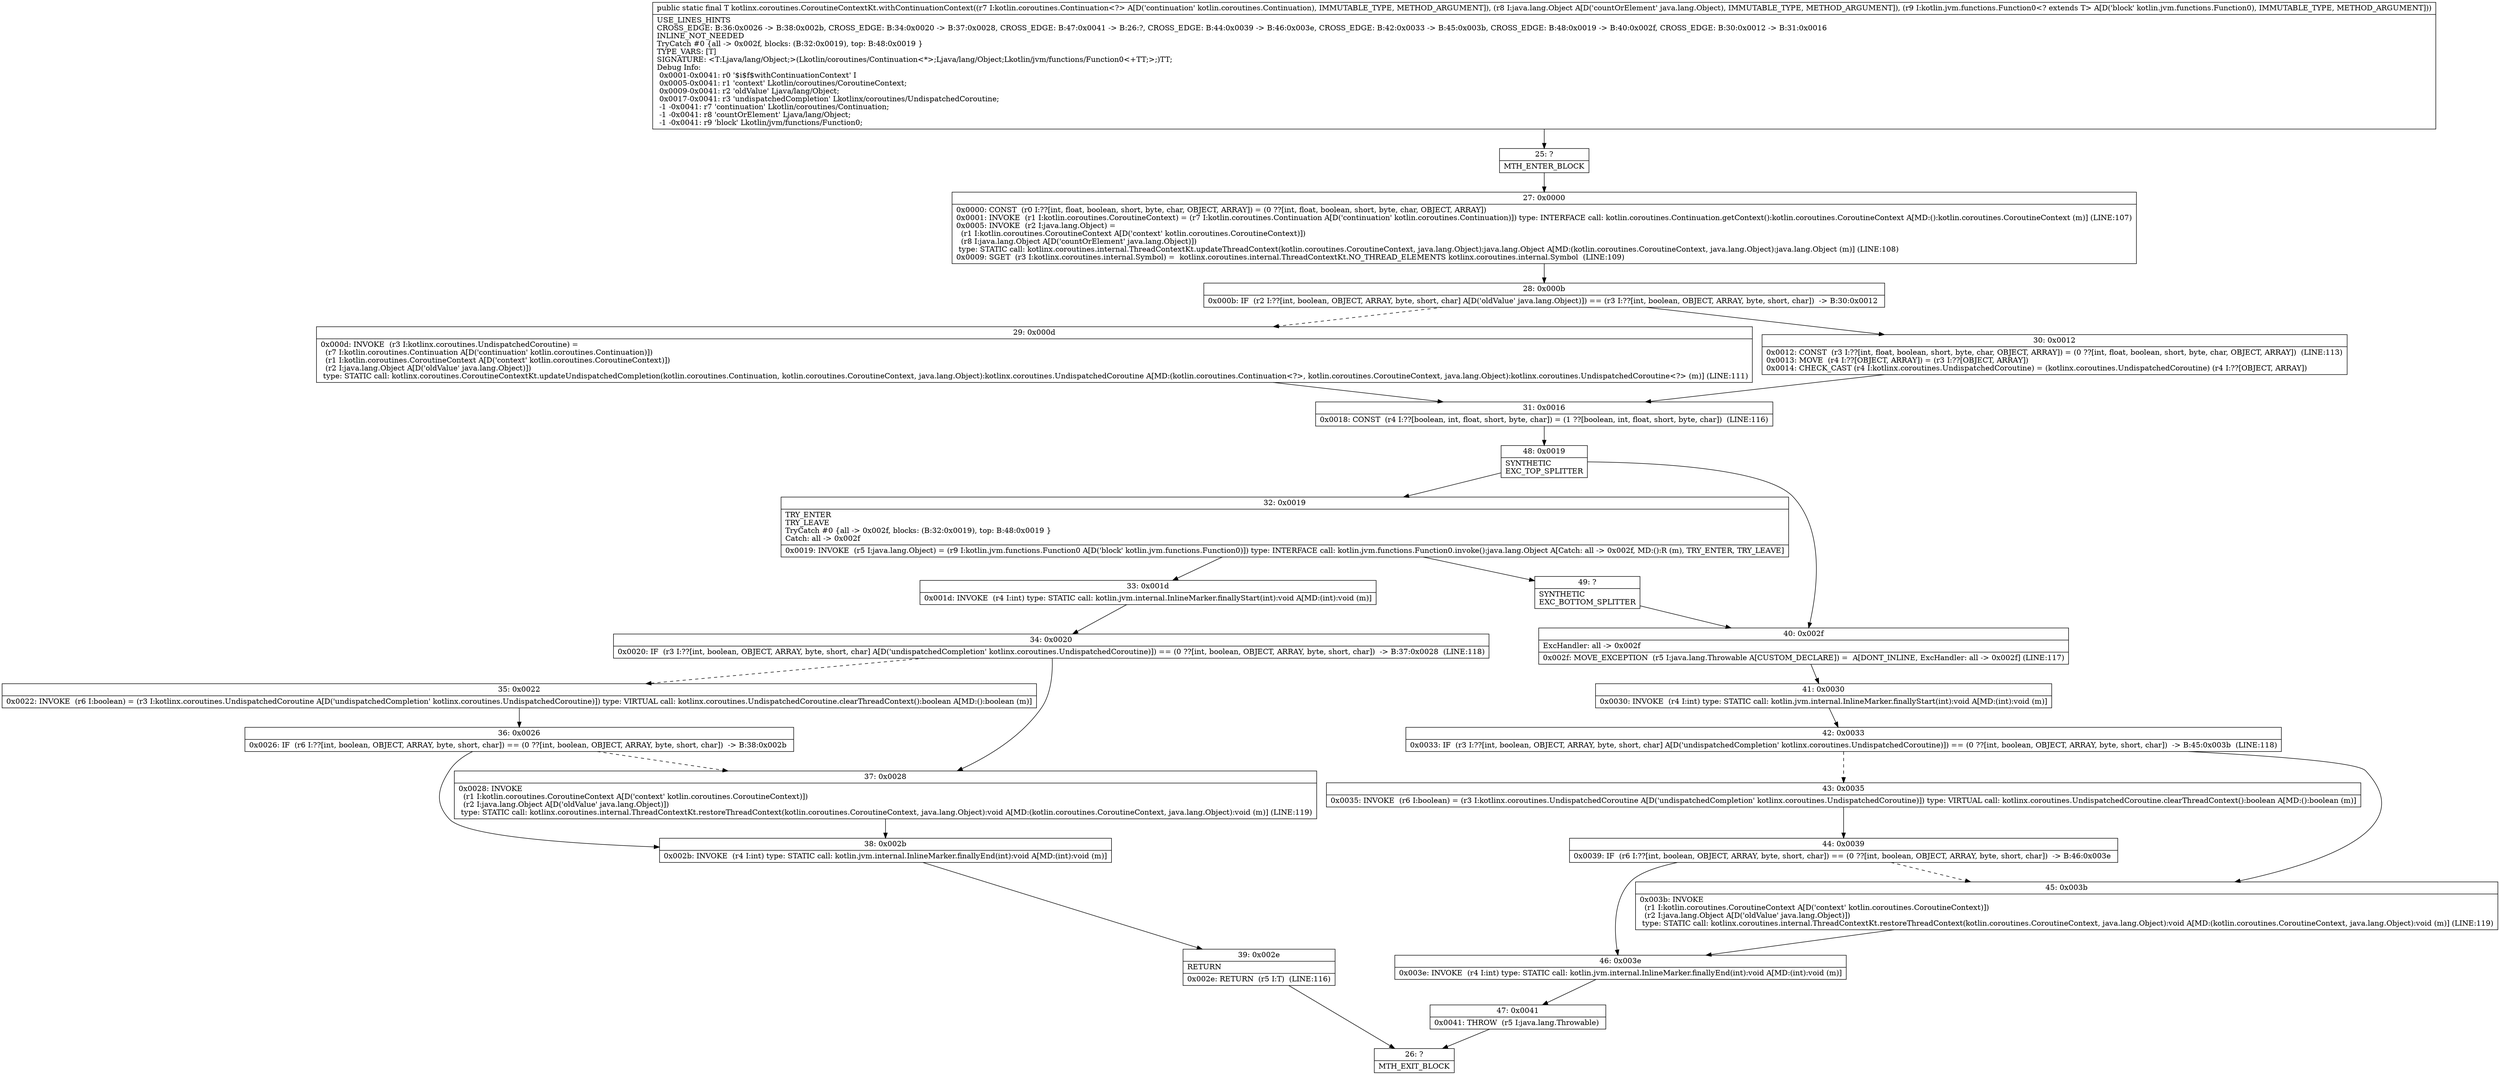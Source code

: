 digraph "CFG forkotlinx.coroutines.CoroutineContextKt.withContinuationContext(Lkotlin\/coroutines\/Continuation;Ljava\/lang\/Object;Lkotlin\/jvm\/functions\/Function0;)Ljava\/lang\/Object;" {
Node_25 [shape=record,label="{25\:\ ?|MTH_ENTER_BLOCK\l}"];
Node_27 [shape=record,label="{27\:\ 0x0000|0x0000: CONST  (r0 I:??[int, float, boolean, short, byte, char, OBJECT, ARRAY]) = (0 ??[int, float, boolean, short, byte, char, OBJECT, ARRAY]) \l0x0001: INVOKE  (r1 I:kotlin.coroutines.CoroutineContext) = (r7 I:kotlin.coroutines.Continuation A[D('continuation' kotlin.coroutines.Continuation)]) type: INTERFACE call: kotlin.coroutines.Continuation.getContext():kotlin.coroutines.CoroutineContext A[MD:():kotlin.coroutines.CoroutineContext (m)] (LINE:107)\l0x0005: INVOKE  (r2 I:java.lang.Object) = \l  (r1 I:kotlin.coroutines.CoroutineContext A[D('context' kotlin.coroutines.CoroutineContext)])\l  (r8 I:java.lang.Object A[D('countOrElement' java.lang.Object)])\l type: STATIC call: kotlinx.coroutines.internal.ThreadContextKt.updateThreadContext(kotlin.coroutines.CoroutineContext, java.lang.Object):java.lang.Object A[MD:(kotlin.coroutines.CoroutineContext, java.lang.Object):java.lang.Object (m)] (LINE:108)\l0x0009: SGET  (r3 I:kotlinx.coroutines.internal.Symbol) =  kotlinx.coroutines.internal.ThreadContextKt.NO_THREAD_ELEMENTS kotlinx.coroutines.internal.Symbol  (LINE:109)\l}"];
Node_28 [shape=record,label="{28\:\ 0x000b|0x000b: IF  (r2 I:??[int, boolean, OBJECT, ARRAY, byte, short, char] A[D('oldValue' java.lang.Object)]) == (r3 I:??[int, boolean, OBJECT, ARRAY, byte, short, char])  \-\> B:30:0x0012 \l}"];
Node_29 [shape=record,label="{29\:\ 0x000d|0x000d: INVOKE  (r3 I:kotlinx.coroutines.UndispatchedCoroutine) = \l  (r7 I:kotlin.coroutines.Continuation A[D('continuation' kotlin.coroutines.Continuation)])\l  (r1 I:kotlin.coroutines.CoroutineContext A[D('context' kotlin.coroutines.CoroutineContext)])\l  (r2 I:java.lang.Object A[D('oldValue' java.lang.Object)])\l type: STATIC call: kotlinx.coroutines.CoroutineContextKt.updateUndispatchedCompletion(kotlin.coroutines.Continuation, kotlin.coroutines.CoroutineContext, java.lang.Object):kotlinx.coroutines.UndispatchedCoroutine A[MD:(kotlin.coroutines.Continuation\<?\>, kotlin.coroutines.CoroutineContext, java.lang.Object):kotlinx.coroutines.UndispatchedCoroutine\<?\> (m)] (LINE:111)\l}"];
Node_31 [shape=record,label="{31\:\ 0x0016|0x0018: CONST  (r4 I:??[boolean, int, float, short, byte, char]) = (1 ??[boolean, int, float, short, byte, char])  (LINE:116)\l}"];
Node_48 [shape=record,label="{48\:\ 0x0019|SYNTHETIC\lEXC_TOP_SPLITTER\l}"];
Node_32 [shape=record,label="{32\:\ 0x0019|TRY_ENTER\lTRY_LEAVE\lTryCatch #0 \{all \-\> 0x002f, blocks: (B:32:0x0019), top: B:48:0x0019 \}\lCatch: all \-\> 0x002f\l|0x0019: INVOKE  (r5 I:java.lang.Object) = (r9 I:kotlin.jvm.functions.Function0 A[D('block' kotlin.jvm.functions.Function0)]) type: INTERFACE call: kotlin.jvm.functions.Function0.invoke():java.lang.Object A[Catch: all \-\> 0x002f, MD:():R (m), TRY_ENTER, TRY_LEAVE]\l}"];
Node_33 [shape=record,label="{33\:\ 0x001d|0x001d: INVOKE  (r4 I:int) type: STATIC call: kotlin.jvm.internal.InlineMarker.finallyStart(int):void A[MD:(int):void (m)]\l}"];
Node_34 [shape=record,label="{34\:\ 0x0020|0x0020: IF  (r3 I:??[int, boolean, OBJECT, ARRAY, byte, short, char] A[D('undispatchedCompletion' kotlinx.coroutines.UndispatchedCoroutine)]) == (0 ??[int, boolean, OBJECT, ARRAY, byte, short, char])  \-\> B:37:0x0028  (LINE:118)\l}"];
Node_35 [shape=record,label="{35\:\ 0x0022|0x0022: INVOKE  (r6 I:boolean) = (r3 I:kotlinx.coroutines.UndispatchedCoroutine A[D('undispatchedCompletion' kotlinx.coroutines.UndispatchedCoroutine)]) type: VIRTUAL call: kotlinx.coroutines.UndispatchedCoroutine.clearThreadContext():boolean A[MD:():boolean (m)]\l}"];
Node_36 [shape=record,label="{36\:\ 0x0026|0x0026: IF  (r6 I:??[int, boolean, OBJECT, ARRAY, byte, short, char]) == (0 ??[int, boolean, OBJECT, ARRAY, byte, short, char])  \-\> B:38:0x002b \l}"];
Node_38 [shape=record,label="{38\:\ 0x002b|0x002b: INVOKE  (r4 I:int) type: STATIC call: kotlin.jvm.internal.InlineMarker.finallyEnd(int):void A[MD:(int):void (m)]\l}"];
Node_39 [shape=record,label="{39\:\ 0x002e|RETURN\l|0x002e: RETURN  (r5 I:T)  (LINE:116)\l}"];
Node_26 [shape=record,label="{26\:\ ?|MTH_EXIT_BLOCK\l}"];
Node_37 [shape=record,label="{37\:\ 0x0028|0x0028: INVOKE  \l  (r1 I:kotlin.coroutines.CoroutineContext A[D('context' kotlin.coroutines.CoroutineContext)])\l  (r2 I:java.lang.Object A[D('oldValue' java.lang.Object)])\l type: STATIC call: kotlinx.coroutines.internal.ThreadContextKt.restoreThreadContext(kotlin.coroutines.CoroutineContext, java.lang.Object):void A[MD:(kotlin.coroutines.CoroutineContext, java.lang.Object):void (m)] (LINE:119)\l}"];
Node_49 [shape=record,label="{49\:\ ?|SYNTHETIC\lEXC_BOTTOM_SPLITTER\l}"];
Node_40 [shape=record,label="{40\:\ 0x002f|ExcHandler: all \-\> 0x002f\l|0x002f: MOVE_EXCEPTION  (r5 I:java.lang.Throwable A[CUSTOM_DECLARE]) =  A[DONT_INLINE, ExcHandler: all \-\> 0x002f] (LINE:117)\l}"];
Node_41 [shape=record,label="{41\:\ 0x0030|0x0030: INVOKE  (r4 I:int) type: STATIC call: kotlin.jvm.internal.InlineMarker.finallyStart(int):void A[MD:(int):void (m)]\l}"];
Node_42 [shape=record,label="{42\:\ 0x0033|0x0033: IF  (r3 I:??[int, boolean, OBJECT, ARRAY, byte, short, char] A[D('undispatchedCompletion' kotlinx.coroutines.UndispatchedCoroutine)]) == (0 ??[int, boolean, OBJECT, ARRAY, byte, short, char])  \-\> B:45:0x003b  (LINE:118)\l}"];
Node_43 [shape=record,label="{43\:\ 0x0035|0x0035: INVOKE  (r6 I:boolean) = (r3 I:kotlinx.coroutines.UndispatchedCoroutine A[D('undispatchedCompletion' kotlinx.coroutines.UndispatchedCoroutine)]) type: VIRTUAL call: kotlinx.coroutines.UndispatchedCoroutine.clearThreadContext():boolean A[MD:():boolean (m)]\l}"];
Node_44 [shape=record,label="{44\:\ 0x0039|0x0039: IF  (r6 I:??[int, boolean, OBJECT, ARRAY, byte, short, char]) == (0 ??[int, boolean, OBJECT, ARRAY, byte, short, char])  \-\> B:46:0x003e \l}"];
Node_46 [shape=record,label="{46\:\ 0x003e|0x003e: INVOKE  (r4 I:int) type: STATIC call: kotlin.jvm.internal.InlineMarker.finallyEnd(int):void A[MD:(int):void (m)]\l}"];
Node_47 [shape=record,label="{47\:\ 0x0041|0x0041: THROW  (r5 I:java.lang.Throwable) \l}"];
Node_45 [shape=record,label="{45\:\ 0x003b|0x003b: INVOKE  \l  (r1 I:kotlin.coroutines.CoroutineContext A[D('context' kotlin.coroutines.CoroutineContext)])\l  (r2 I:java.lang.Object A[D('oldValue' java.lang.Object)])\l type: STATIC call: kotlinx.coroutines.internal.ThreadContextKt.restoreThreadContext(kotlin.coroutines.CoroutineContext, java.lang.Object):void A[MD:(kotlin.coroutines.CoroutineContext, java.lang.Object):void (m)] (LINE:119)\l}"];
Node_30 [shape=record,label="{30\:\ 0x0012|0x0012: CONST  (r3 I:??[int, float, boolean, short, byte, char, OBJECT, ARRAY]) = (0 ??[int, float, boolean, short, byte, char, OBJECT, ARRAY])  (LINE:113)\l0x0013: MOVE  (r4 I:??[OBJECT, ARRAY]) = (r3 I:??[OBJECT, ARRAY]) \l0x0014: CHECK_CAST (r4 I:kotlinx.coroutines.UndispatchedCoroutine) = (kotlinx.coroutines.UndispatchedCoroutine) (r4 I:??[OBJECT, ARRAY]) \l}"];
MethodNode[shape=record,label="{public static final T kotlinx.coroutines.CoroutineContextKt.withContinuationContext((r7 I:kotlin.coroutines.Continuation\<?\> A[D('continuation' kotlin.coroutines.Continuation), IMMUTABLE_TYPE, METHOD_ARGUMENT]), (r8 I:java.lang.Object A[D('countOrElement' java.lang.Object), IMMUTABLE_TYPE, METHOD_ARGUMENT]), (r9 I:kotlin.jvm.functions.Function0\<? extends T\> A[D('block' kotlin.jvm.functions.Function0), IMMUTABLE_TYPE, METHOD_ARGUMENT]))  | USE_LINES_HINTS\lCROSS_EDGE: B:36:0x0026 \-\> B:38:0x002b, CROSS_EDGE: B:34:0x0020 \-\> B:37:0x0028, CROSS_EDGE: B:47:0x0041 \-\> B:26:?, CROSS_EDGE: B:44:0x0039 \-\> B:46:0x003e, CROSS_EDGE: B:42:0x0033 \-\> B:45:0x003b, CROSS_EDGE: B:48:0x0019 \-\> B:40:0x002f, CROSS_EDGE: B:30:0x0012 \-\> B:31:0x0016\lINLINE_NOT_NEEDED\lTryCatch #0 \{all \-\> 0x002f, blocks: (B:32:0x0019), top: B:48:0x0019 \}\lTYPE_VARS: [T]\lSIGNATURE: \<T:Ljava\/lang\/Object;\>(Lkotlin\/coroutines\/Continuation\<*\>;Ljava\/lang\/Object;Lkotlin\/jvm\/functions\/Function0\<+TT;\>;)TT;\lDebug Info:\l  0x0001\-0x0041: r0 '$i$f$withContinuationContext' I\l  0x0005\-0x0041: r1 'context' Lkotlin\/coroutines\/CoroutineContext;\l  0x0009\-0x0041: r2 'oldValue' Ljava\/lang\/Object;\l  0x0017\-0x0041: r3 'undispatchedCompletion' Lkotlinx\/coroutines\/UndispatchedCoroutine;\l  \-1 \-0x0041: r7 'continuation' Lkotlin\/coroutines\/Continuation;\l  \-1 \-0x0041: r8 'countOrElement' Ljava\/lang\/Object;\l  \-1 \-0x0041: r9 'block' Lkotlin\/jvm\/functions\/Function0;\l}"];
MethodNode -> Node_25;Node_25 -> Node_27;
Node_27 -> Node_28;
Node_28 -> Node_29[style=dashed];
Node_28 -> Node_30;
Node_29 -> Node_31;
Node_31 -> Node_48;
Node_48 -> Node_32;
Node_48 -> Node_40;
Node_32 -> Node_33;
Node_32 -> Node_49;
Node_33 -> Node_34;
Node_34 -> Node_35[style=dashed];
Node_34 -> Node_37;
Node_35 -> Node_36;
Node_36 -> Node_37[style=dashed];
Node_36 -> Node_38;
Node_38 -> Node_39;
Node_39 -> Node_26;
Node_37 -> Node_38;
Node_49 -> Node_40;
Node_40 -> Node_41;
Node_41 -> Node_42;
Node_42 -> Node_43[style=dashed];
Node_42 -> Node_45;
Node_43 -> Node_44;
Node_44 -> Node_45[style=dashed];
Node_44 -> Node_46;
Node_46 -> Node_47;
Node_47 -> Node_26;
Node_45 -> Node_46;
Node_30 -> Node_31;
}

